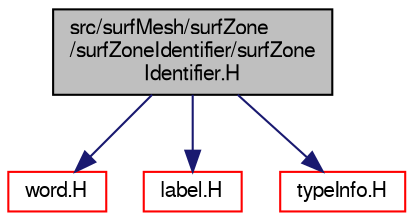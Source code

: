 digraph "src/surfMesh/surfZone/surfZoneIdentifier/surfZoneIdentifier.H"
{
  bgcolor="transparent";
  edge [fontname="FreeSans",fontsize="10",labelfontname="FreeSans",labelfontsize="10"];
  node [fontname="FreeSans",fontsize="10",shape=record];
  Node0 [label="src/surfMesh/surfZone\l/surfZoneIdentifier/surfZone\lIdentifier.H",height=0.2,width=0.4,color="black", fillcolor="grey75", style="filled", fontcolor="black"];
  Node0 -> Node1 [color="midnightblue",fontsize="10",style="solid",fontname="FreeSans"];
  Node1 [label="word.H",height=0.2,width=0.4,color="red",URL="$a12662.html"];
  Node0 -> Node13 [color="midnightblue",fontsize="10",style="solid",fontname="FreeSans"];
  Node13 [label="label.H",height=0.2,width=0.4,color="red",URL="$a12371.html"];
  Node0 -> Node17 [color="midnightblue",fontsize="10",style="solid",fontname="FreeSans"];
  Node17 [label="typeInfo.H",height=0.2,width=0.4,color="red",URL="$a09341.html"];
}
